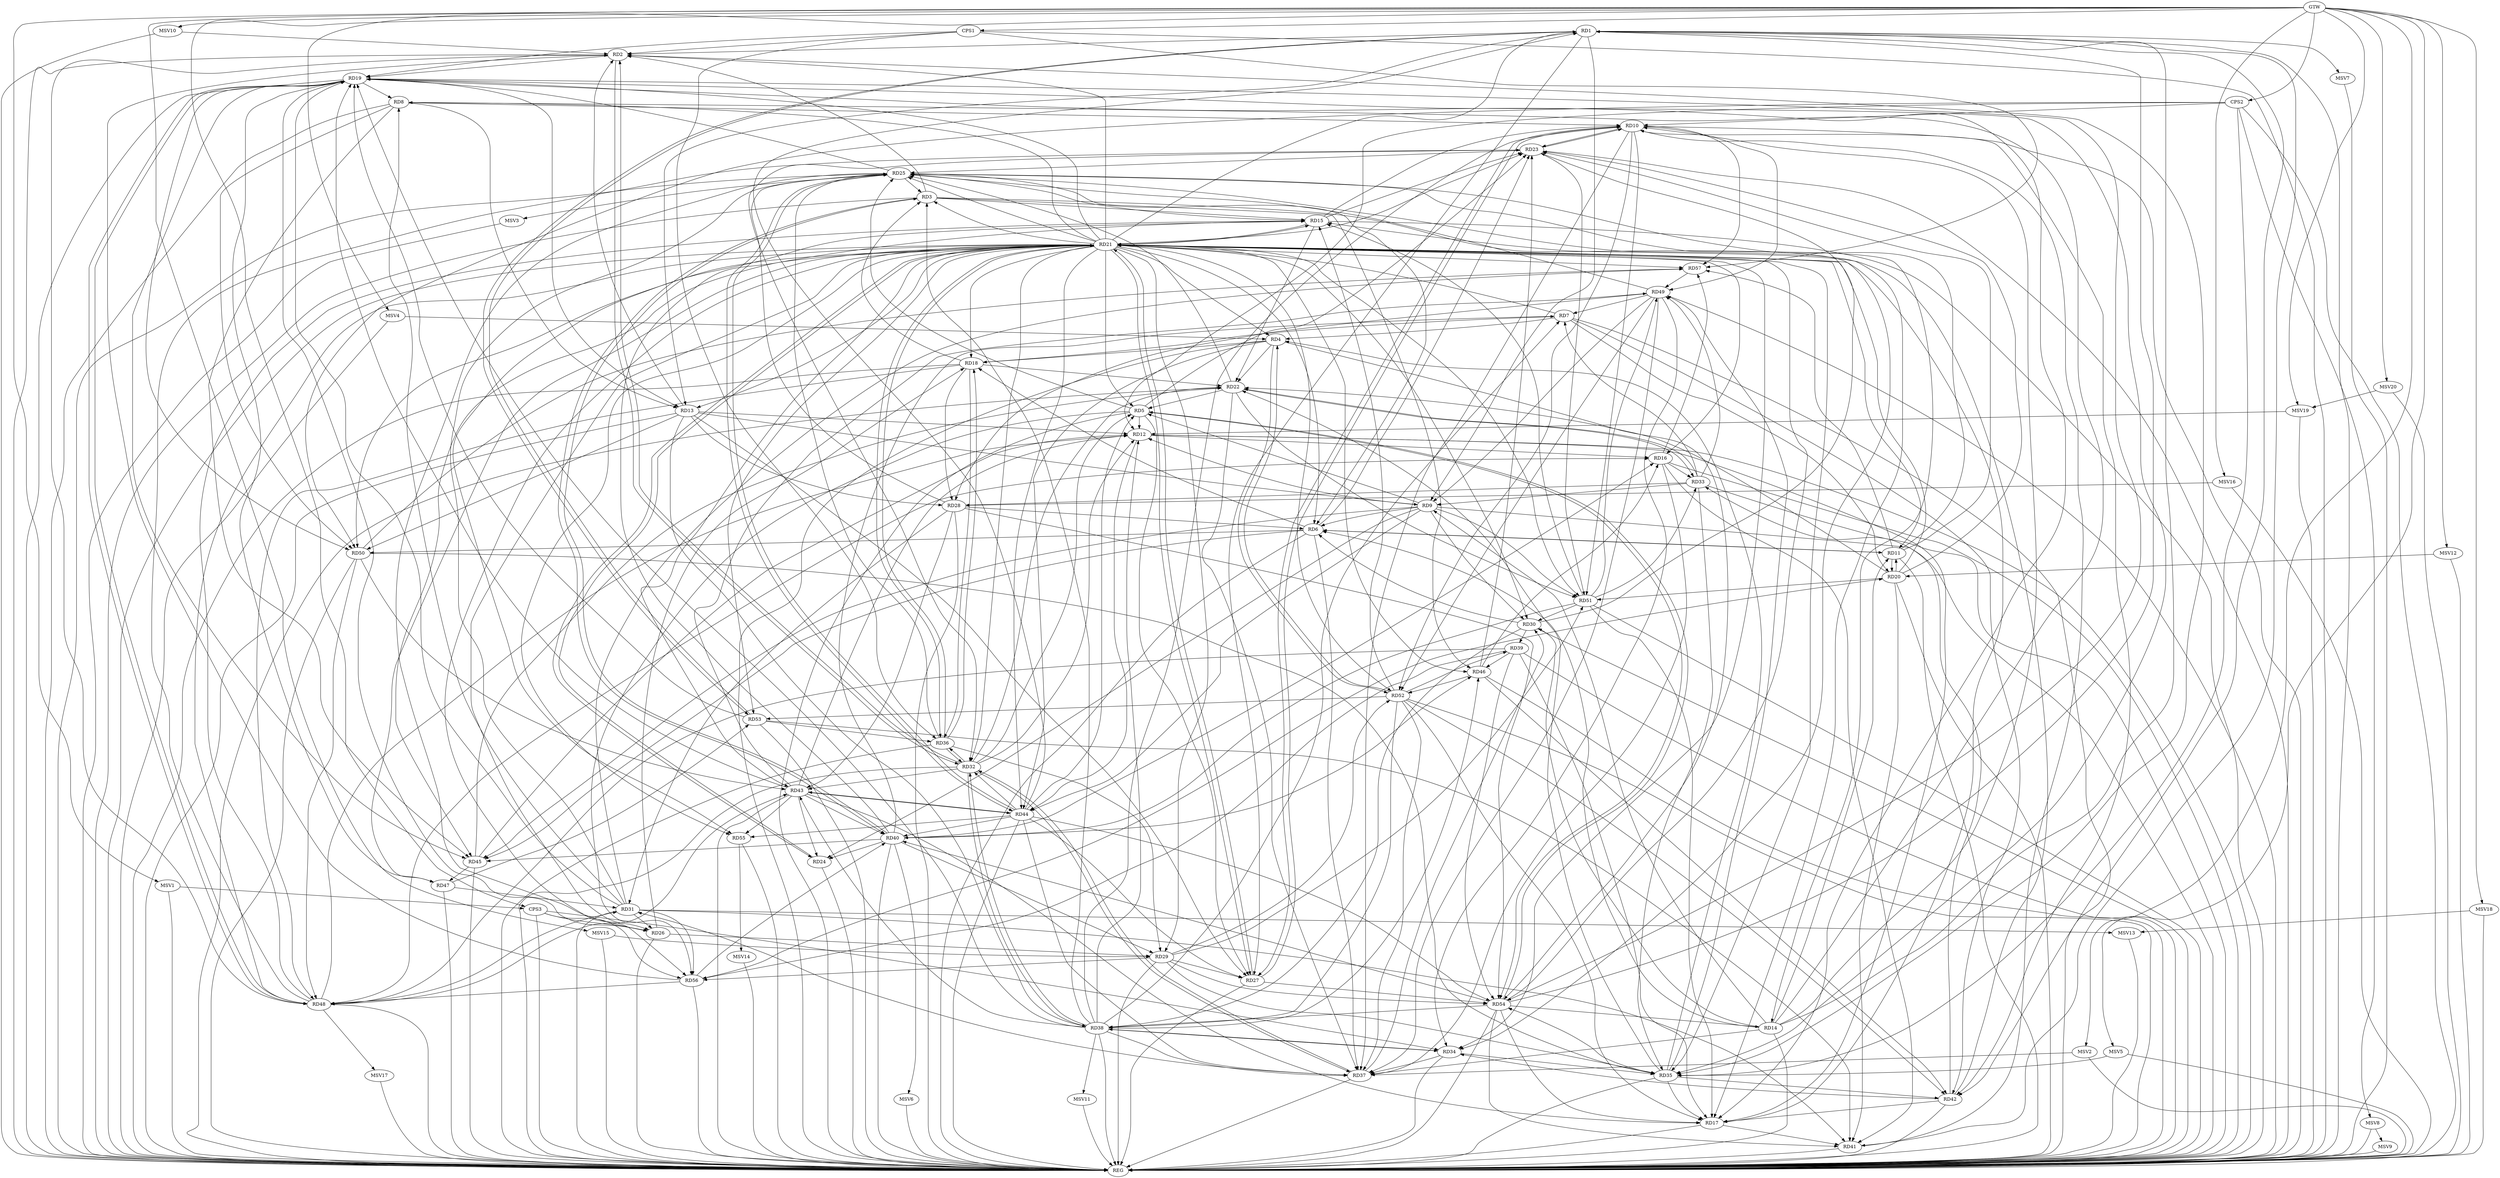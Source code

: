 strict digraph G {
  RD1 [ label="RD1" ];
  RD2 [ label="RD2" ];
  RD3 [ label="RD3" ];
  RD4 [ label="RD4" ];
  RD5 [ label="RD5" ];
  RD6 [ label="RD6" ];
  RD7 [ label="RD7" ];
  RD8 [ label="RD8" ];
  RD9 [ label="RD9" ];
  RD10 [ label="RD10" ];
  RD11 [ label="RD11" ];
  RD12 [ label="RD12" ];
  RD13 [ label="RD13" ];
  RD14 [ label="RD14" ];
  RD15 [ label="RD15" ];
  RD16 [ label="RD16" ];
  RD17 [ label="RD17" ];
  RD18 [ label="RD18" ];
  RD19 [ label="RD19" ];
  RD20 [ label="RD20" ];
  RD21 [ label="RD21" ];
  RD22 [ label="RD22" ];
  RD23 [ label="RD23" ];
  RD24 [ label="RD24" ];
  RD25 [ label="RD25" ];
  RD26 [ label="RD26" ];
  RD27 [ label="RD27" ];
  RD28 [ label="RD28" ];
  RD29 [ label="RD29" ];
  RD30 [ label="RD30" ];
  RD31 [ label="RD31" ];
  RD32 [ label="RD32" ];
  RD33 [ label="RD33" ];
  RD34 [ label="RD34" ];
  RD35 [ label="RD35" ];
  RD36 [ label="RD36" ];
  RD37 [ label="RD37" ];
  RD38 [ label="RD38" ];
  RD39 [ label="RD39" ];
  RD40 [ label="RD40" ];
  RD41 [ label="RD41" ];
  RD42 [ label="RD42" ];
  RD43 [ label="RD43" ];
  RD44 [ label="RD44" ];
  RD45 [ label="RD45" ];
  RD46 [ label="RD46" ];
  RD47 [ label="RD47" ];
  RD48 [ label="RD48" ];
  RD49 [ label="RD49" ];
  RD50 [ label="RD50" ];
  RD51 [ label="RD51" ];
  RD52 [ label="RD52" ];
  RD53 [ label="RD53" ];
  RD54 [ label="RD54" ];
  RD55 [ label="RD55" ];
  RD56 [ label="RD56" ];
  RD57 [ label="RD57" ];
  CPS1 [ label="CPS1" ];
  CPS2 [ label="CPS2" ];
  CPS3 [ label="CPS3" ];
  GTW [ label="GTW" ];
  REG [ label="REG" ];
  MSV1 [ label="MSV1" ];
  MSV2 [ label="MSV2" ];
  MSV3 [ label="MSV3" ];
  MSV4 [ label="MSV4" ];
  MSV5 [ label="MSV5" ];
  MSV6 [ label="MSV6" ];
  MSV7 [ label="MSV7" ];
  MSV8 [ label="MSV8" ];
  MSV9 [ label="MSV9" ];
  MSV10 [ label="MSV10" ];
  MSV11 [ label="MSV11" ];
  MSV12 [ label="MSV12" ];
  MSV13 [ label="MSV13" ];
  MSV14 [ label="MSV14" ];
  MSV15 [ label="MSV15" ];
  MSV16 [ label="MSV16" ];
  MSV17 [ label="MSV17" ];
  MSV18 [ label="MSV18" ];
  MSV19 [ label="MSV19" ];
  MSV20 [ label="MSV20" ];
  RD1 -> RD2;
  RD1 -> RD9;
  RD1 -> RD13;
  RD14 -> RD1;
  RD21 -> RD1;
  RD1 -> RD27;
  RD1 -> RD41;
  RD1 -> RD42;
  RD44 -> RD1;
  RD1 -> RD53;
  RD53 -> RD1;
  RD54 -> RD1;
  RD3 -> RD2;
  RD13 -> RD2;
  RD2 -> RD19;
  RD21 -> RD2;
  RD2 -> RD32;
  RD32 -> RD2;
  RD2 -> RD35;
  RD2 -> RD48;
  RD56 -> RD2;
  RD3 -> RD15;
  RD18 -> RD3;
  RD25 -> RD3;
  RD3 -> RD34;
  RD38 -> RD3;
  RD3 -> RD40;
  RD40 -> RD3;
  RD3 -> RD46;
  RD7 -> RD4;
  RD4 -> RD18;
  RD4 -> RD22;
  RD35 -> RD4;
  RD4 -> RD44;
  RD4 -> RD52;
  RD52 -> RD4;
  RD4 -> RD54;
  RD9 -> RD5;
  RD5 -> RD12;
  RD22 -> RD5;
  RD5 -> RD23;
  RD5 -> RD25;
  RD5 -> RD27;
  RD32 -> RD5;
  RD44 -> RD5;
  RD5 -> RD54;
  RD54 -> RD5;
  RD5 -> RD56;
  RD9 -> RD6;
  RD6 -> RD11;
  RD11 -> RD6;
  RD14 -> RD6;
  RD6 -> RD18;
  RD6 -> RD23;
  RD25 -> RD6;
  RD28 -> RD6;
  RD30 -> RD6;
  RD6 -> RD37;
  RD6 -> RD45;
  RD6 -> RD50;
  RD7 -> RD18;
  RD7 -> RD20;
  RD7 -> RD21;
  RD33 -> RD7;
  RD38 -> RD7;
  RD40 -> RD7;
  RD7 -> RD42;
  RD49 -> RD7;
  RD8 -> RD10;
  RD8 -> RD13;
  RD14 -> RD8;
  RD19 -> RD8;
  RD31 -> RD8;
  RD8 -> RD45;
  RD8 -> RD50;
  RD9 -> RD12;
  RD13 -> RD9;
  RD14 -> RD9;
  RD9 -> RD24;
  RD9 -> RD30;
  RD33 -> RD9;
  RD9 -> RD44;
  RD9 -> RD45;
  RD49 -> RD9;
  RD9 -> RD51;
  RD14 -> RD10;
  RD15 -> RD10;
  RD10 -> RD23;
  RD23 -> RD10;
  RD10 -> RD27;
  RD27 -> RD10;
  RD10 -> RD37;
  RD38 -> RD10;
  RD41 -> RD10;
  RD10 -> RD42;
  RD10 -> RD49;
  RD10 -> RD51;
  RD10 -> RD52;
  RD10 -> RD57;
  RD14 -> RD11;
  RD11 -> RD20;
  RD20 -> RD11;
  RD21 -> RD11;
  RD11 -> RD23;
  RD11 -> RD25;
  RD11 -> RD57;
  RD13 -> RD12;
  RD12 -> RD16;
  RD12 -> RD17;
  RD32 -> RD12;
  RD38 -> RD12;
  RD43 -> RD12;
  RD12 -> RD44;
  RD45 -> RD12;
  RD48 -> RD12;
  RD19 -> RD13;
  RD13 -> RD27;
  RD13 -> RD28;
  RD13 -> RD38;
  RD13 -> RD50;
  RD25 -> RD14;
  RD14 -> RD30;
  RD14 -> RD37;
  RD54 -> RD14;
  RD15 -> RD21;
  RD15 -> RD22;
  RD15 -> RD23;
  RD15 -> RD25;
  RD40 -> RD15;
  RD42 -> RD15;
  RD48 -> RD15;
  RD51 -> RD15;
  RD52 -> RD15;
  RD15 -> RD55;
  RD21 -> RD16;
  RD16 -> RD33;
  RD16 -> RD37;
  RD40 -> RD16;
  RD16 -> RD41;
  RD46 -> RD16;
  RD48 -> RD16;
  RD16 -> RD57;
  RD19 -> RD17;
  RD21 -> RD17;
  RD25 -> RD17;
  RD35 -> RD17;
  RD39 -> RD17;
  RD17 -> RD41;
  RD42 -> RD17;
  RD43 -> RD17;
  RD51 -> RD17;
  RD52 -> RD17;
  RD54 -> RD17;
  RD18 -> RD22;
  RD26 -> RD18;
  RD18 -> RD28;
  RD18 -> RD36;
  RD36 -> RD18;
  RD18 -> RD48;
  RD21 -> RD19;
  RD25 -> RD19;
  RD26 -> RD19;
  RD31 -> RD19;
  RD19 -> RD35;
  RD38 -> RD19;
  RD43 -> RD19;
  RD19 -> RD45;
  RD19 -> RD47;
  RD19 -> RD48;
  RD48 -> RD19;
  RD19 -> RD50;
  RD53 -> RD19;
  RD19 -> RD54;
  RD20 -> RD21;
  RD20 -> RD22;
  RD20 -> RD23;
  RD20 -> RD41;
  RD20 -> RD51;
  RD56 -> RD20;
  RD24 -> RD21;
  RD21 -> RD27;
  RD27 -> RD21;
  RD21 -> RD35;
  RD36 -> RD21;
  RD21 -> RD43;
  RD21 -> RD45;
  RD21 -> RD48;
  RD54 -> RD21;
  RD22 -> RD25;
  RD32 -> RD22;
  RD22 -> RD33;
  RD33 -> RD22;
  RD35 -> RD22;
  RD22 -> RD37;
  RD45 -> RD22;
  RD22 -> RD51;
  RD23 -> RD25;
  RD30 -> RD23;
  RD23 -> RD32;
  RD46 -> RD23;
  RD48 -> RD23;
  RD23 -> RD51;
  RD40 -> RD24;
  RD43 -> RD24;
  RD25 -> RD26;
  RD28 -> RD25;
  RD31 -> RD25;
  RD36 -> RD25;
  RD25 -> RD44;
  RD44 -> RD25;
  RD49 -> RD25;
  RD26 -> RD29;
  RD31 -> RD26;
  RD29 -> RD27;
  RD44 -> RD27;
  RD27 -> RD54;
  RD28 -> RD31;
  RD33 -> RD28;
  RD28 -> RD43;
  RD49 -> RD28;
  RD28 -> RD54;
  RD29 -> RD35;
  RD36 -> RD29;
  RD40 -> RD29;
  RD29 -> RD51;
  RD29 -> RD52;
  RD29 -> RD54;
  RD29 -> RD56;
  RD37 -> RD30;
  RD30 -> RD38;
  RD30 -> RD39;
  RD51 -> RD30;
  RD37 -> RD31;
  RD31 -> RD41;
  RD47 -> RD31;
  RD48 -> RD31;
  RD31 -> RD56;
  RD31 -> RD57;
  RD32 -> RD36;
  RD36 -> RD32;
  RD32 -> RD37;
  RD37 -> RD32;
  RD32 -> RD38;
  RD38 -> RD32;
  RD32 -> RD43;
  RD44 -> RD32;
  RD33 -> RD35;
  RD42 -> RD33;
  RD33 -> RD49;
  RD51 -> RD33;
  RD34 -> RD35;
  RD34 -> RD37;
  RD34 -> RD38;
  RD38 -> RD34;
  RD42 -> RD34;
  RD49 -> RD34;
  RD35 -> RD42;
  RD35 -> RD49;
  RD50 -> RD35;
  RD35 -> RD54;
  RD53 -> RD36;
  RD38 -> RD37;
  RD44 -> RD37;
  RD49 -> RD37;
  RD52 -> RD37;
  RD38 -> RD43;
  RD38 -> RD46;
  RD52 -> RD38;
  RD54 -> RD38;
  RD39 -> RD46;
  RD39 -> RD48;
  RD52 -> RD39;
  RD39 -> RD54;
  RD39 -> RD56;
  RD43 -> RD40;
  RD44 -> RD40;
  RD40 -> RD45;
  RD40 -> RD46;
  RD51 -> RD40;
  RD54 -> RD40;
  RD56 -> RD40;
  RD53 -> RD41;
  RD54 -> RD41;
  RD46 -> RD42;
  RD52 -> RD42;
  RD43 -> RD44;
  RD44 -> RD43;
  RD48 -> RD43;
  RD43 -> RD49;
  RD50 -> RD43;
  RD43 -> RD55;
  RD44 -> RD54;
  RD44 -> RD55;
  RD45 -> RD47;
  RD46 -> RD52;
  RD47 -> RD53;
  RD50 -> RD48;
  RD56 -> RD48;
  RD51 -> RD49;
  RD49 -> RD52;
  RD57 -> RD49;
  RD50 -> RD57;
  RD52 -> RD53;
  CPS1 -> RD19;
  CPS1 -> RD2;
  CPS1 -> RD36;
  CPS1 -> RD57;
  CPS2 -> RD10;
  CPS2 -> RD12;
  CPS2 -> RD50;
  CPS2 -> RD35;
  CPS3 -> RD34;
  CPS3 -> RD56;
  CPS3 -> RD26;
  GTW -> CPS1;
  GTW -> CPS2;
  GTW -> CPS3;
  RD1 -> REG;
  RD2 -> REG;
  RD3 -> REG;
  RD4 -> REG;
  RD5 -> REG;
  RD6 -> REG;
  RD7 -> REG;
  RD8 -> REG;
  RD9 -> REG;
  RD10 -> REG;
  RD11 -> REG;
  RD12 -> REG;
  RD13 -> REG;
  RD14 -> REG;
  RD15 -> REG;
  RD16 -> REG;
  RD17 -> REG;
  RD18 -> REG;
  RD19 -> REG;
  RD20 -> REG;
  RD21 -> REG;
  RD22 -> REG;
  RD23 -> REG;
  RD24 -> REG;
  RD25 -> REG;
  RD26 -> REG;
  RD27 -> REG;
  RD28 -> REG;
  RD29 -> REG;
  RD30 -> REG;
  RD31 -> REG;
  RD32 -> REG;
  RD33 -> REG;
  RD34 -> REG;
  RD35 -> REG;
  RD36 -> REG;
  RD37 -> REG;
  RD38 -> REG;
  RD39 -> REG;
  RD40 -> REG;
  RD41 -> REG;
  RD42 -> REG;
  RD43 -> REG;
  RD44 -> REG;
  RD45 -> REG;
  RD46 -> REG;
  RD47 -> REG;
  RD48 -> REG;
  RD49 -> REG;
  RD50 -> REG;
  RD51 -> REG;
  RD52 -> REG;
  RD53 -> REG;
  RD54 -> REG;
  RD55 -> REG;
  RD56 -> REG;
  CPS1 -> REG;
  CPS2 -> REG;
  CPS3 -> REG;
  RD21 -> RD30;
  RD21 -> RD51;
  RD21 -> RD8;
  RD21 -> RD47;
  RD21 -> RD53;
  RD21 -> RD57;
  RD21 -> RD25;
  RD21 -> RD13;
  RD21 -> RD15;
  RD21 -> RD34;
  RD21 -> RD5;
  RD21 -> RD36;
  RD21 -> RD24;
  RD21 -> RD50;
  RD21 -> RD6;
  RD21 -> RD46;
  RD21 -> RD44;
  RD21 -> RD23;
  RD21 -> RD18;
  RD21 -> RD55;
  RD21 -> RD26;
  RD21 -> RD52;
  RD21 -> RD4;
  RD21 -> RD32;
  RD21 -> RD3;
  RD21 -> RD56;
  RD21 -> RD29;
  MSV1 -> CPS3;
  GTW -> MSV1;
  MSV1 -> REG;
  MSV2 -> RD37;
  GTW -> MSV2;
  MSV2 -> REG;
  RD25 -> MSV3;
  MSV3 -> REG;
  MSV4 -> RD4;
  GTW -> MSV4;
  MSV4 -> REG;
  MSV5 -> RD35;
  GTW -> MSV5;
  MSV5 -> REG;
  RD40 -> MSV6;
  MSV6 -> REG;
  RD1 -> MSV7;
  MSV7 -> REG;
  CPS2 -> MSV8;
  MSV8 -> REG;
  MSV8 -> MSV9;
  MSV9 -> REG;
  MSV10 -> RD2;
  GTW -> MSV10;
  MSV10 -> REG;
  RD38 -> MSV11;
  MSV11 -> REG;
  MSV12 -> RD20;
  GTW -> MSV12;
  MSV12 -> REG;
  RD31 -> MSV13;
  MSV13 -> REG;
  RD55 -> MSV14;
  MSV14 -> REG;
  MSV15 -> RD29;
  GTW -> MSV15;
  MSV15 -> REG;
  MSV16 -> RD28;
  GTW -> MSV16;
  MSV16 -> REG;
  RD48 -> MSV17;
  MSV17 -> REG;
  MSV18 -> MSV13;
  GTW -> MSV18;
  MSV18 -> REG;
  MSV19 -> RD12;
  GTW -> MSV19;
  MSV19 -> REG;
  MSV20 -> MSV19;
  GTW -> MSV20;
  MSV20 -> REG;
}
